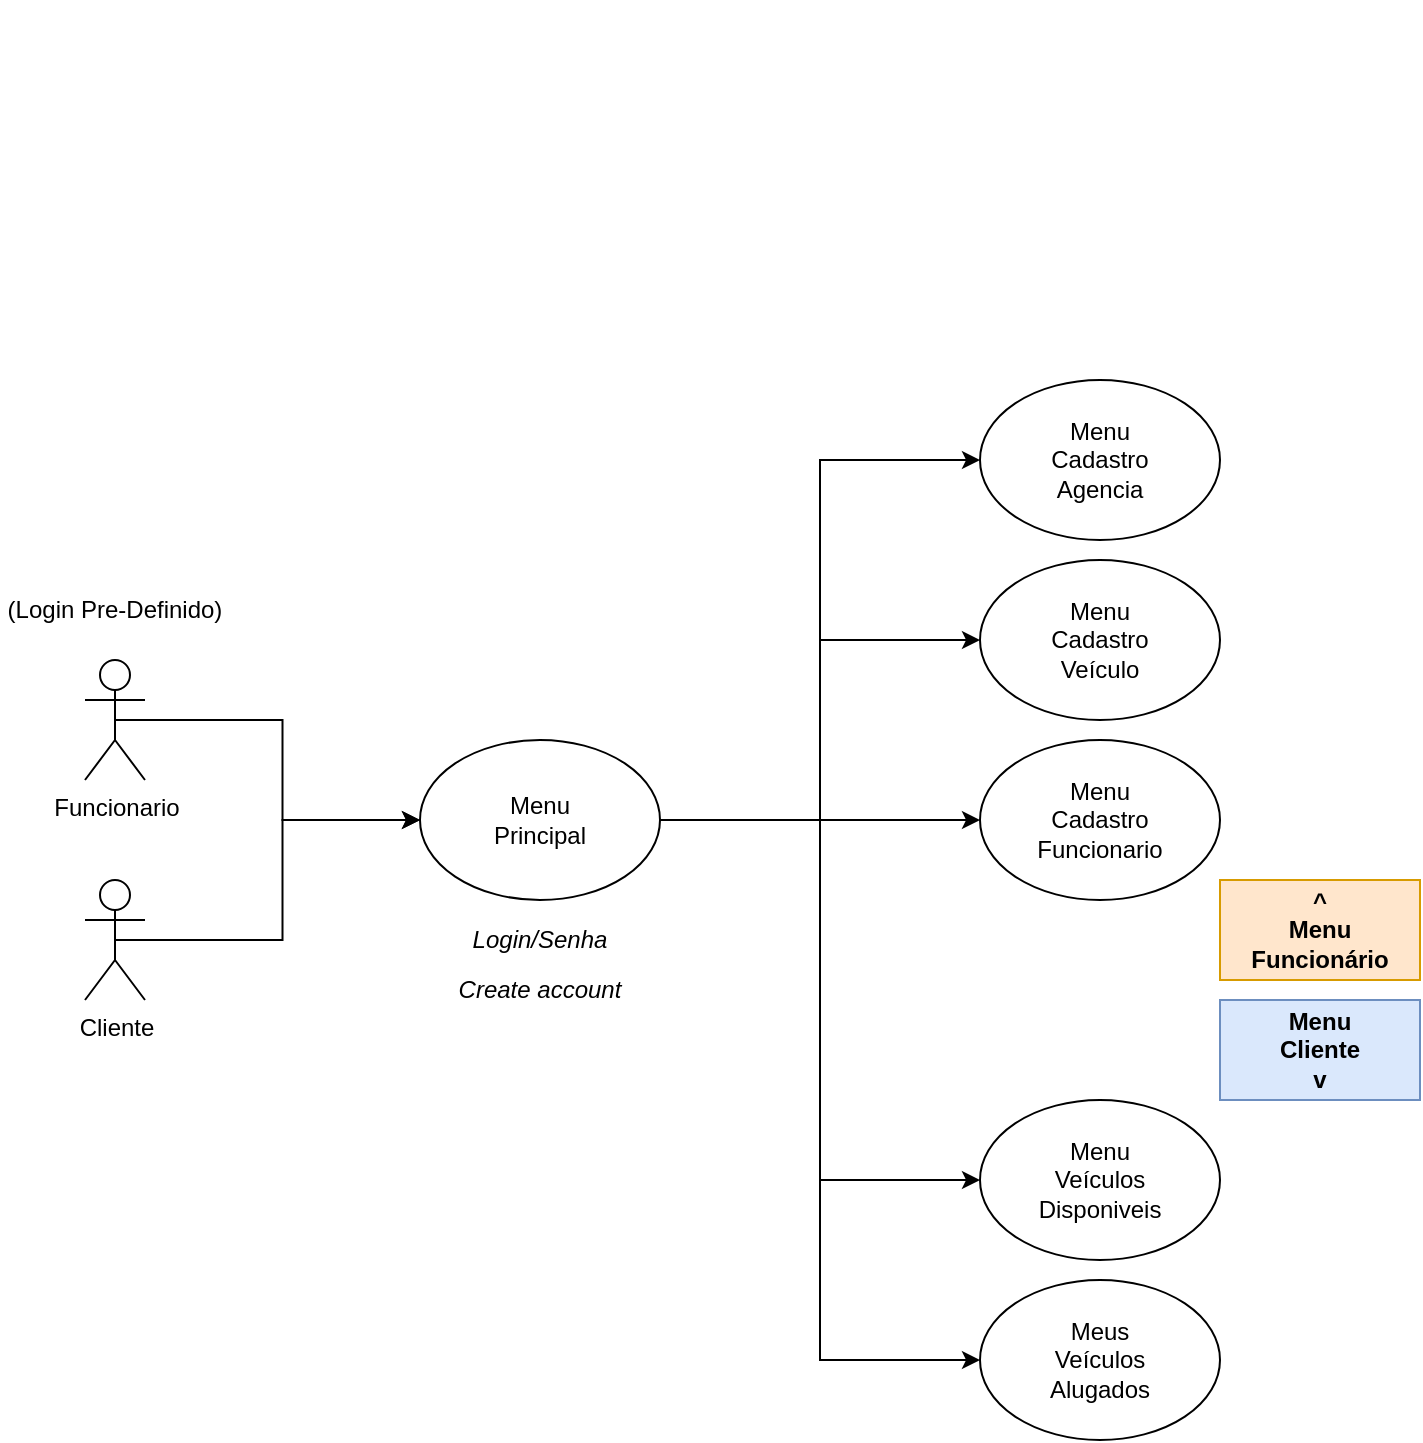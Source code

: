 <mxfile version="24.7.14">
  <diagram name="Página-1" id="Gij_JTxeonBNuMZZvVwT">
    <mxGraphModel dx="2014" dy="634" grid="1" gridSize="10" guides="1" tooltips="1" connect="1" arrows="1" fold="1" page="1" pageScale="1" pageWidth="827" pageHeight="1169" math="0" shadow="0">
      <root>
        <mxCell id="0" />
        <mxCell id="1" parent="0" />
        <mxCell id="IZ51NU9GsoFc53sjroqQ-3" value="" style="group" parent="1" vertex="1" connectable="0">
          <mxGeometry x="-150" y="490" width="120" height="80" as="geometry" />
        </mxCell>
        <mxCell id="IZ51NU9GsoFc53sjroqQ-28" value="" style="group" parent="IZ51NU9GsoFc53sjroqQ-3" vertex="1" connectable="0">
          <mxGeometry width="120" height="80" as="geometry" />
        </mxCell>
        <mxCell id="IZ51NU9GsoFc53sjroqQ-1" value="" style="ellipse;whiteSpace=wrap;html=1;" parent="IZ51NU9GsoFc53sjroqQ-28" vertex="1">
          <mxGeometry width="120" height="80" as="geometry" />
        </mxCell>
        <mxCell id="IZ51NU9GsoFc53sjroqQ-2" value="Menu&lt;br&gt;Principal" style="text;html=1;align=center;verticalAlign=middle;whiteSpace=wrap;rounded=0;" parent="IZ51NU9GsoFc53sjroqQ-28" vertex="1">
          <mxGeometry x="30" y="25" width="60" height="30" as="geometry" />
        </mxCell>
        <mxCell id="IZ51NU9GsoFc53sjroqQ-9" value="" style="group" parent="1" vertex="1" connectable="0">
          <mxGeometry x="130" y="310" width="120" height="80" as="geometry" />
        </mxCell>
        <mxCell id="IZ51NU9GsoFc53sjroqQ-27" value="" style="group" parent="IZ51NU9GsoFc53sjroqQ-9" vertex="1" connectable="0">
          <mxGeometry width="120" height="80" as="geometry" />
        </mxCell>
        <mxCell id="4VX1QnzyNdLh88J3rIdu-9" value="" style="group" parent="IZ51NU9GsoFc53sjroqQ-27" vertex="1" connectable="0">
          <mxGeometry width="120" height="80" as="geometry" />
        </mxCell>
        <mxCell id="IZ51NU9GsoFc53sjroqQ-10" value="" style="ellipse;whiteSpace=wrap;html=1;" parent="4VX1QnzyNdLh88J3rIdu-9" vertex="1">
          <mxGeometry width="120" height="80" as="geometry" />
        </mxCell>
        <mxCell id="IZ51NU9GsoFc53sjroqQ-11" value="Menu Cadastro Agencia" style="text;html=1;align=center;verticalAlign=middle;whiteSpace=wrap;rounded=0;" parent="4VX1QnzyNdLh88J3rIdu-9" vertex="1">
          <mxGeometry x="30" y="25" width="60" height="30" as="geometry" />
        </mxCell>
        <mxCell id="IZ51NU9GsoFc53sjroqQ-12" value="" style="group" parent="1" vertex="1" connectable="0">
          <mxGeometry x="130" y="400" width="120" height="80" as="geometry" />
        </mxCell>
        <mxCell id="IZ51NU9GsoFc53sjroqQ-26" value="" style="group" parent="IZ51NU9GsoFc53sjroqQ-12" vertex="1" connectable="0">
          <mxGeometry width="120" height="80" as="geometry" />
        </mxCell>
        <mxCell id="IZ51NU9GsoFc53sjroqQ-13" value="" style="ellipse;whiteSpace=wrap;html=1;" parent="IZ51NU9GsoFc53sjroqQ-26" vertex="1">
          <mxGeometry width="120" height="80" as="geometry" />
        </mxCell>
        <mxCell id="IZ51NU9GsoFc53sjroqQ-14" value="Menu Cadastro&lt;div&gt;Veículo&lt;/div&gt;" style="text;html=1;align=center;verticalAlign=middle;whiteSpace=wrap;rounded=0;" parent="IZ51NU9GsoFc53sjroqQ-26" vertex="1">
          <mxGeometry x="30" y="25" width="60" height="30" as="geometry" />
        </mxCell>
        <mxCell id="IZ51NU9GsoFc53sjroqQ-17" style="edgeStyle=orthogonalEdgeStyle;rounded=0;orthogonalLoop=1;jettySize=auto;html=1;exitX=1;exitY=0.5;exitDx=0;exitDy=0;entryX=0;entryY=0.5;entryDx=0;entryDy=0;" parent="1" source="IZ51NU9GsoFc53sjroqQ-1" target="IZ51NU9GsoFc53sjroqQ-10" edge="1">
          <mxGeometry relative="1" as="geometry" />
        </mxCell>
        <mxCell id="IZ51NU9GsoFc53sjroqQ-18" style="edgeStyle=orthogonalEdgeStyle;rounded=0;orthogonalLoop=1;jettySize=auto;html=1;exitX=1;exitY=0.5;exitDx=0;exitDy=0;entryX=0;entryY=0.5;entryDx=0;entryDy=0;" parent="1" source="IZ51NU9GsoFc53sjroqQ-1" target="IZ51NU9GsoFc53sjroqQ-13" edge="1">
          <mxGeometry relative="1" as="geometry" />
        </mxCell>
        <mxCell id="IZ51NU9GsoFc53sjroqQ-19" value="&lt;i&gt;Login/Senha&lt;/i&gt;" style="text;html=1;align=center;verticalAlign=middle;whiteSpace=wrap;rounded=0;" parent="1" vertex="1">
          <mxGeometry x="-120" y="575" width="60" height="30" as="geometry" />
        </mxCell>
        <mxCell id="IZ51NU9GsoFc53sjroqQ-31" style="edgeStyle=orthogonalEdgeStyle;rounded=0;orthogonalLoop=1;jettySize=auto;html=1;exitX=0.5;exitY=0.5;exitDx=0;exitDy=0;exitPerimeter=0;entryX=0;entryY=0.5;entryDx=0;entryDy=0;" parent="1" source="IZ51NU9GsoFc53sjroqQ-29" target="IZ51NU9GsoFc53sjroqQ-1" edge="1">
          <mxGeometry relative="1" as="geometry" />
        </mxCell>
        <mxCell id="IZ51NU9GsoFc53sjroqQ-49" style="edgeStyle=orthogonalEdgeStyle;rounded=0;orthogonalLoop=1;jettySize=auto;html=1;exitX=0.5;exitY=0.5;exitDx=0;exitDy=0;exitPerimeter=0;entryX=0;entryY=0.5;entryDx=0;entryDy=0;" parent="1" source="IZ51NU9GsoFc53sjroqQ-33" target="IZ51NU9GsoFc53sjroqQ-1" edge="1">
          <mxGeometry relative="1" as="geometry" />
        </mxCell>
        <mxCell id="IZ51NU9GsoFc53sjroqQ-33" value="Cliente" style="shape=umlActor;verticalLabelPosition=bottom;verticalAlign=top;html=1;outlineConnect=0;" parent="1" vertex="1">
          <mxGeometry x="-317.5" y="560" width="30" height="60" as="geometry" />
        </mxCell>
        <mxCell id="IZ51NU9GsoFc53sjroqQ-38" value="" style="group" parent="1" vertex="1" connectable="0">
          <mxGeometry x="130" y="490" width="120" height="80" as="geometry" />
        </mxCell>
        <mxCell id="IZ51NU9GsoFc53sjroqQ-36" value="" style="ellipse;whiteSpace=wrap;html=1;" parent="IZ51NU9GsoFc53sjroqQ-38" vertex="1">
          <mxGeometry width="120" height="80" as="geometry" />
        </mxCell>
        <mxCell id="IZ51NU9GsoFc53sjroqQ-37" value="Menu Cadastro Funcionario" style="text;html=1;align=center;verticalAlign=middle;whiteSpace=wrap;rounded=0;" parent="IZ51NU9GsoFc53sjroqQ-38" vertex="1">
          <mxGeometry x="30" y="25" width="60" height="30" as="geometry" />
        </mxCell>
        <mxCell id="IZ51NU9GsoFc53sjroqQ-39" style="edgeStyle=orthogonalEdgeStyle;rounded=0;orthogonalLoop=1;jettySize=auto;html=1;exitX=1;exitY=0.5;exitDx=0;exitDy=0;entryX=0;entryY=0.5;entryDx=0;entryDy=0;" parent="1" source="IZ51NU9GsoFc53sjroqQ-1" target="IZ51NU9GsoFc53sjroqQ-36" edge="1">
          <mxGeometry relative="1" as="geometry" />
        </mxCell>
        <mxCell id="IZ51NU9GsoFc53sjroqQ-45" value="" style="group" parent="1" vertex="1" connectable="0">
          <mxGeometry x="-100" y="120" width="115" height="100" as="geometry" />
        </mxCell>
        <mxCell id="IZ51NU9GsoFc53sjroqQ-29" value="Funcionario" style="shape=umlActor;verticalLabelPosition=bottom;verticalAlign=top;html=1;outlineConnect=0;" parent="IZ51NU9GsoFc53sjroqQ-45" vertex="1">
          <mxGeometry x="-217.5" y="330" width="30" height="60" as="geometry" />
        </mxCell>
        <mxCell id="IZ51NU9GsoFc53sjroqQ-46" value="&lt;div&gt;&lt;b&gt;^&lt;/b&gt;&lt;/div&gt;&lt;b&gt;Menu Funcionário&lt;/b&gt;" style="text;html=1;align=center;verticalAlign=middle;whiteSpace=wrap;rounded=0;fillColor=#ffe6cc;strokeColor=#d79b00;" parent="1" vertex="1">
          <mxGeometry x="250" y="560" width="100" height="50" as="geometry" />
        </mxCell>
        <mxCell id="IZ51NU9GsoFc53sjroqQ-47" value="&lt;b&gt;Menu&lt;br&gt;Cliente&lt;/b&gt;&lt;div&gt;&lt;/div&gt;&lt;div&gt;&lt;b&gt;v&lt;/b&gt;&lt;/div&gt;" style="text;html=1;align=center;verticalAlign=middle;whiteSpace=wrap;rounded=0;fillColor=#dae8fc;strokeColor=#6c8ebf;" parent="1" vertex="1">
          <mxGeometry x="250" y="620" width="100" height="50" as="geometry" />
        </mxCell>
        <mxCell id="IZ51NU9GsoFc53sjroqQ-50" value="&lt;i&gt;Create account&lt;/i&gt;" style="text;html=1;align=center;verticalAlign=middle;whiteSpace=wrap;rounded=0;" parent="1" vertex="1">
          <mxGeometry x="-135" y="600" width="90" height="30" as="geometry" />
        </mxCell>
        <mxCell id="4VX1QnzyNdLh88J3rIdu-1" style="edgeStyle=orthogonalEdgeStyle;rounded=0;orthogonalLoop=1;jettySize=auto;html=1;exitX=1;exitY=0.5;exitDx=0;exitDy=0;entryX=0;entryY=0.5;entryDx=0;entryDy=0;" parent="1" source="IZ51NU9GsoFc53sjroqQ-1" target="IZ51NU9GsoFc53sjroqQ-43" edge="1">
          <mxGeometry relative="1" as="geometry" />
        </mxCell>
        <mxCell id="4VX1QnzyNdLh88J3rIdu-3" style="edgeStyle=orthogonalEdgeStyle;rounded=0;orthogonalLoop=1;jettySize=auto;html=1;exitX=1;exitY=0.5;exitDx=0;exitDy=0;entryX=0;entryY=0.5;entryDx=0;entryDy=0;" parent="1" source="IZ51NU9GsoFc53sjroqQ-1" target="IZ51NU9GsoFc53sjroqQ-44" edge="1">
          <mxGeometry relative="1" as="geometry" />
        </mxCell>
        <mxCell id="4VX1QnzyNdLh88J3rIdu-4" value="" style="group" parent="1" vertex="1" connectable="0">
          <mxGeometry x="130" y="760" width="120" height="80" as="geometry" />
        </mxCell>
        <mxCell id="IZ51NU9GsoFc53sjroqQ-44" value="" style="ellipse;whiteSpace=wrap;html=1;" parent="4VX1QnzyNdLh88J3rIdu-4" vertex="1">
          <mxGeometry width="120" height="80" as="geometry" />
        </mxCell>
        <mxCell id="4VX1QnzyNdLh88J3rIdu-2" value="Meus Veículos Alugados" style="text;html=1;align=center;verticalAlign=middle;whiteSpace=wrap;rounded=0;" parent="4VX1QnzyNdLh88J3rIdu-4" vertex="1">
          <mxGeometry x="30" y="25" width="60" height="30" as="geometry" />
        </mxCell>
        <mxCell id="4VX1QnzyNdLh88J3rIdu-5" value="" style="group" parent="1" vertex="1" connectable="0">
          <mxGeometry x="130" y="670" width="120" height="80" as="geometry" />
        </mxCell>
        <mxCell id="IZ51NU9GsoFc53sjroqQ-43" value="" style="ellipse;whiteSpace=wrap;html=1;" parent="4VX1QnzyNdLh88J3rIdu-5" vertex="1">
          <mxGeometry width="120" height="80" as="geometry" />
        </mxCell>
        <mxCell id="IZ51NU9GsoFc53sjroqQ-48" value="Menu Veículos Disponiveis" style="text;html=1;align=center;verticalAlign=middle;whiteSpace=wrap;rounded=0;" parent="4VX1QnzyNdLh88J3rIdu-5" vertex="1">
          <mxGeometry x="30" y="25" width="60" height="30" as="geometry" />
        </mxCell>
        <mxCell id="IZ51NU9GsoFc53sjroqQ-32" value="(Login Pre-Definido)" style="text;html=1;align=center;verticalAlign=middle;whiteSpace=wrap;rounded=0;" parent="1" vertex="1">
          <mxGeometry x="-360" y="410" width="115" height="30" as="geometry" />
        </mxCell>
      </root>
    </mxGraphModel>
  </diagram>
</mxfile>
